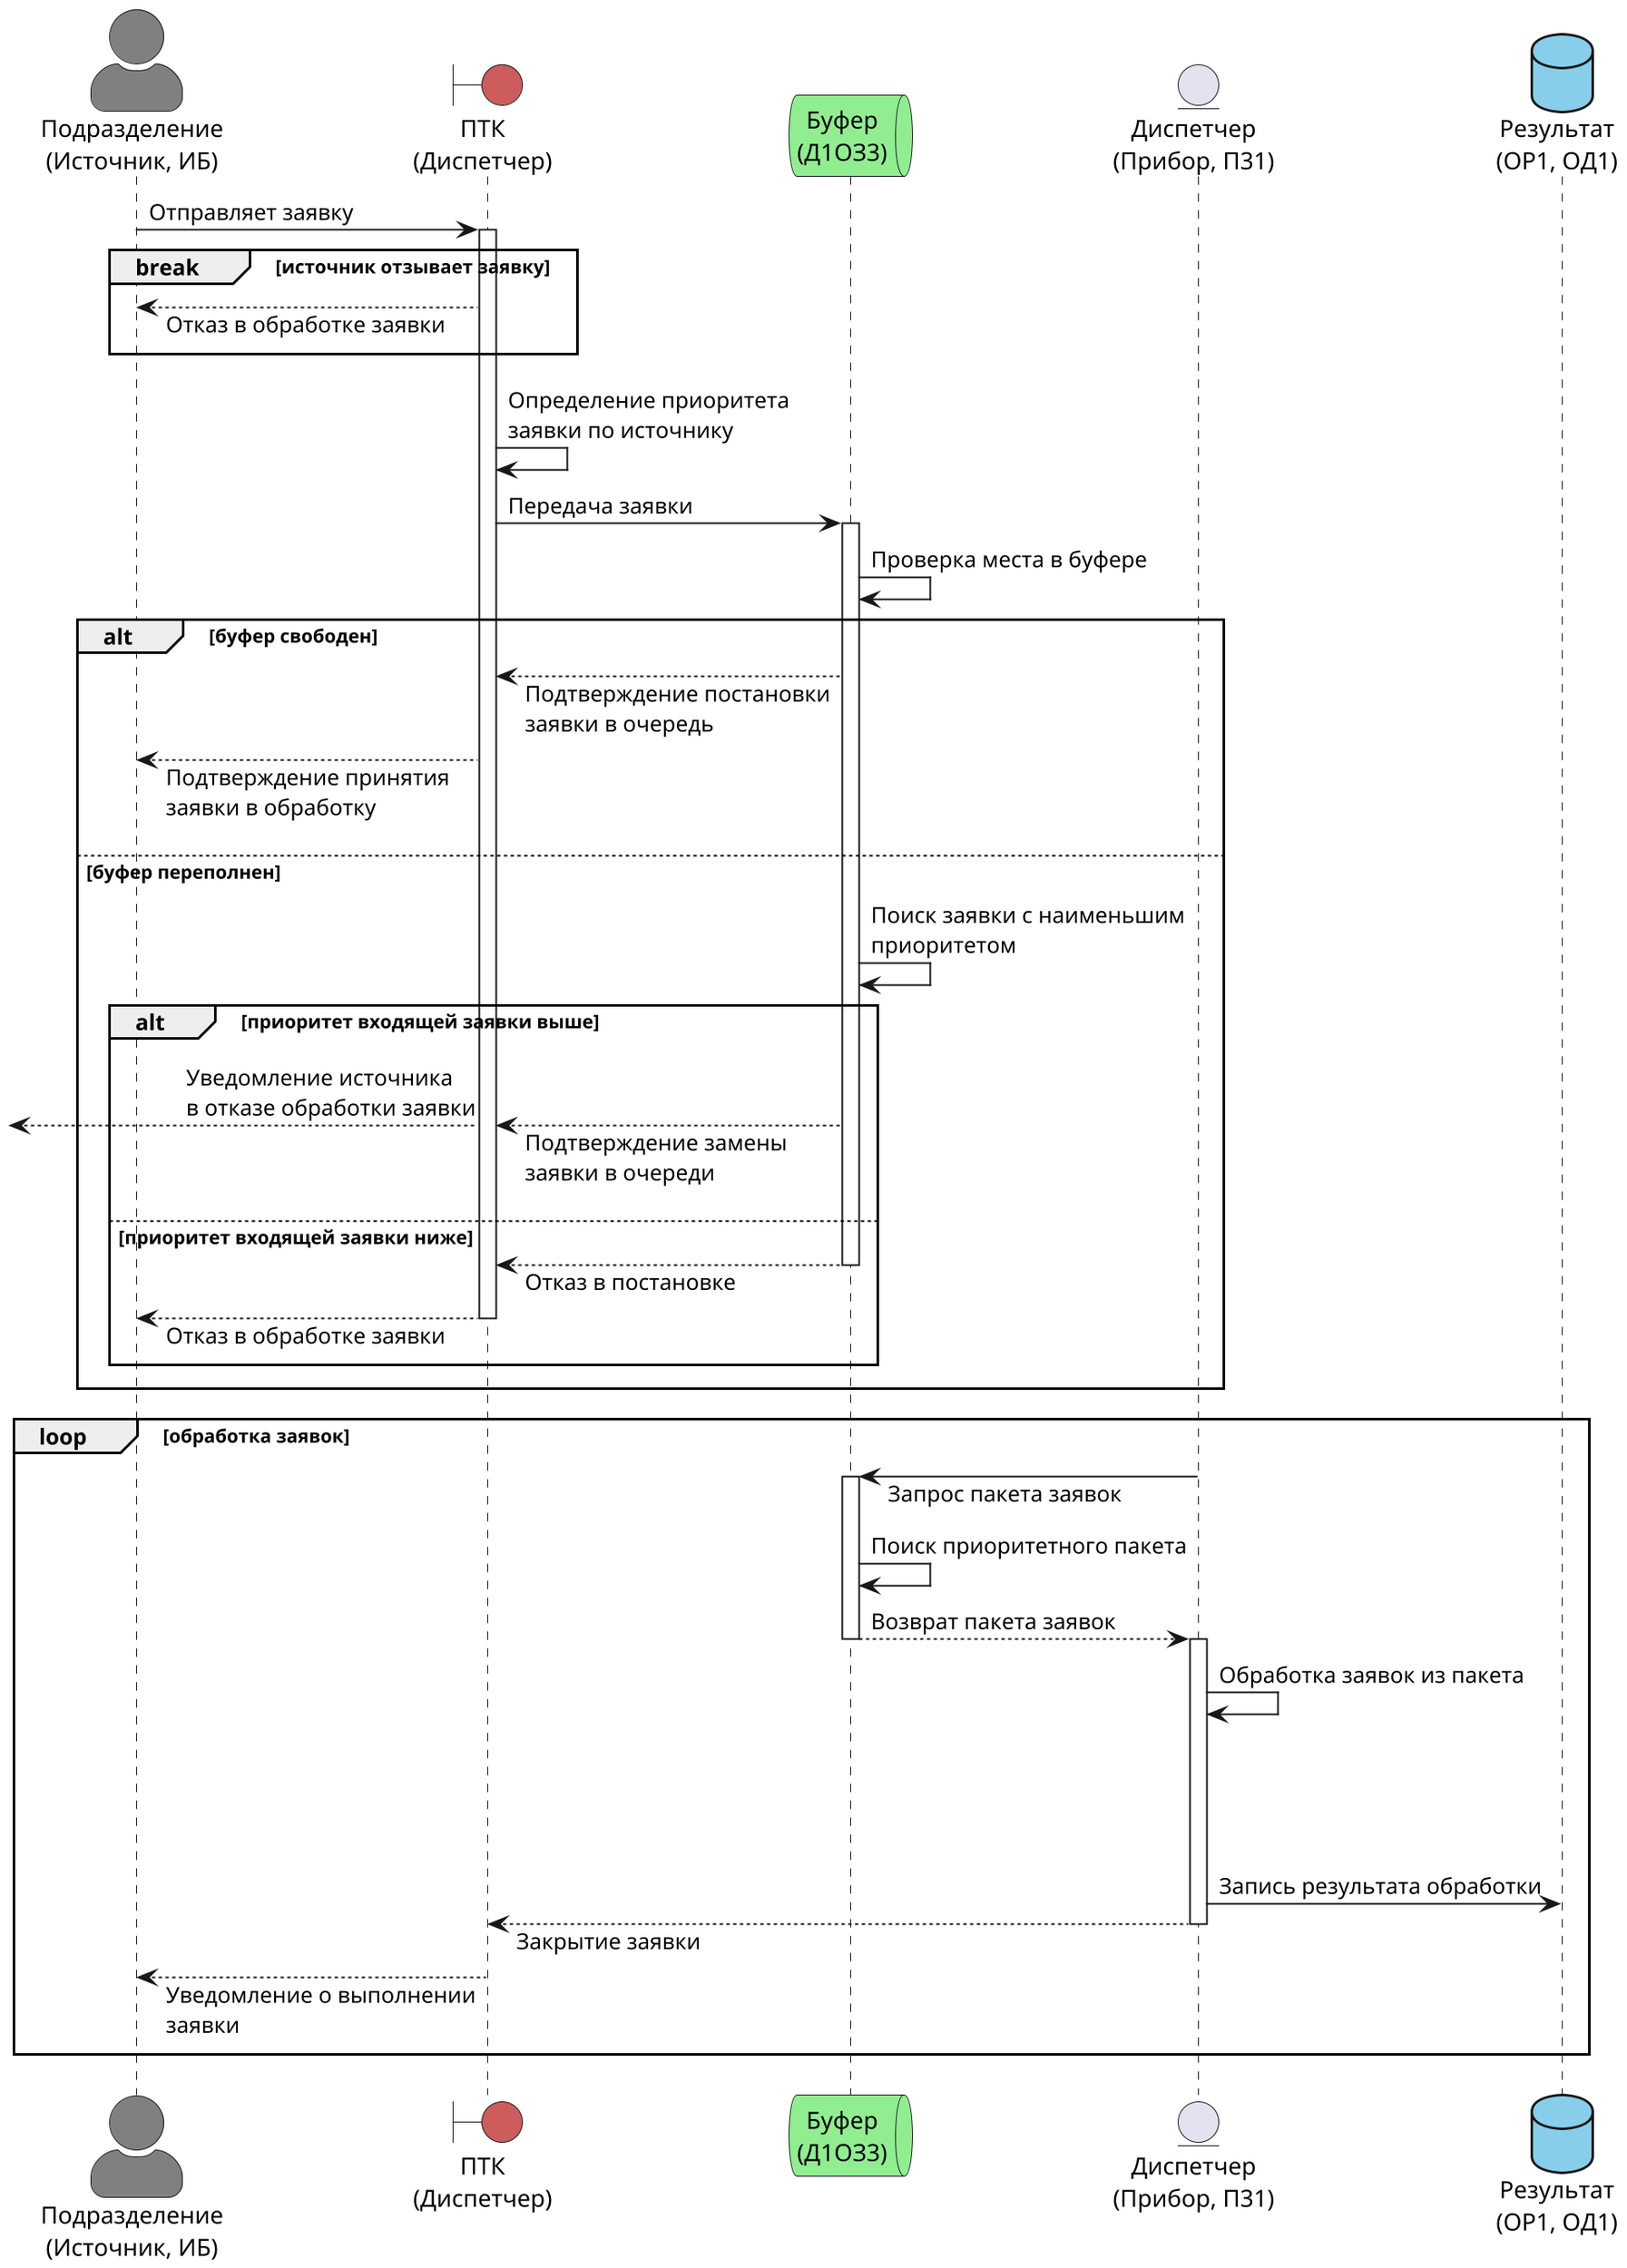 @startuml sequence-diagram
	!pragma teoz true

	skinparam ActorStyle awesome
	skinparam ResponseMessageBelowArrow true
	scale 2

	actor 		"Подразделение\n(Источник, ИБ)"	as source #Gray
	boundary	"ПТК\n(Диспетчер)"							as ptk #IndianRed
	queue			"Буфер\n(Д1ОЗ3)"								as buffer #LightGreen
	entity		"Диспетчер\n(Прибор, П31)"			as worker
	database	"Результат\n(ОР1, ОД1)"					as db #SkyBlue

	source	-> ptk++:			Отправляет заявку
	break источник отзывает заявку
		source	<-- ptk:		Отказ в обработке заявки
	end
	ptk			-> ptk:				Определение приоритета\nзаявки по источнику
	ptk			-> buffer++:	Передача заявки
	buffer	-> buffer:		Проверка места в буфере
	alt буфер свободен
		ptk			<-- buffer:	Подтверждение постановки\nзаявки в очередь
		source	<-- ptk:		Подтверждение принятия\nзаявки в обработку
	else буфер переполнен
		buffer	-> buffer:	Поиск заявки с наименьшим\nприоритетом
		alt приоритет входящей заявки выше
			ptk			<-- buffer:		Подтверждение замены\nзаявки в очереди
			&				<-- ptk:			Уведомление источника\nв отказе обработки заявки
		else приоритет входящей заявки ниже
			ptk			<-- buffer--:	Отказ в постановке
			source	<-- ptk--:		Отказ в обработке заявки
		end
	end

	loop обработка заявок
		buffer		<-	worker++:		Запрос пакета заявок
		buffer		->	buffer:			Поиск приоритетного пакета
		buffer		-->	worker--++:	Возврат пакета заявок
		worker		-> worker:			Обработка заявок из пакета
		||80||
		worker		-> db:					Запись результата обработки
		ptk				<-- worker--:		Закрытие заявки
		source		<-- ptk:				Уведомление о выполнении\nзаявки
	end
@enduml